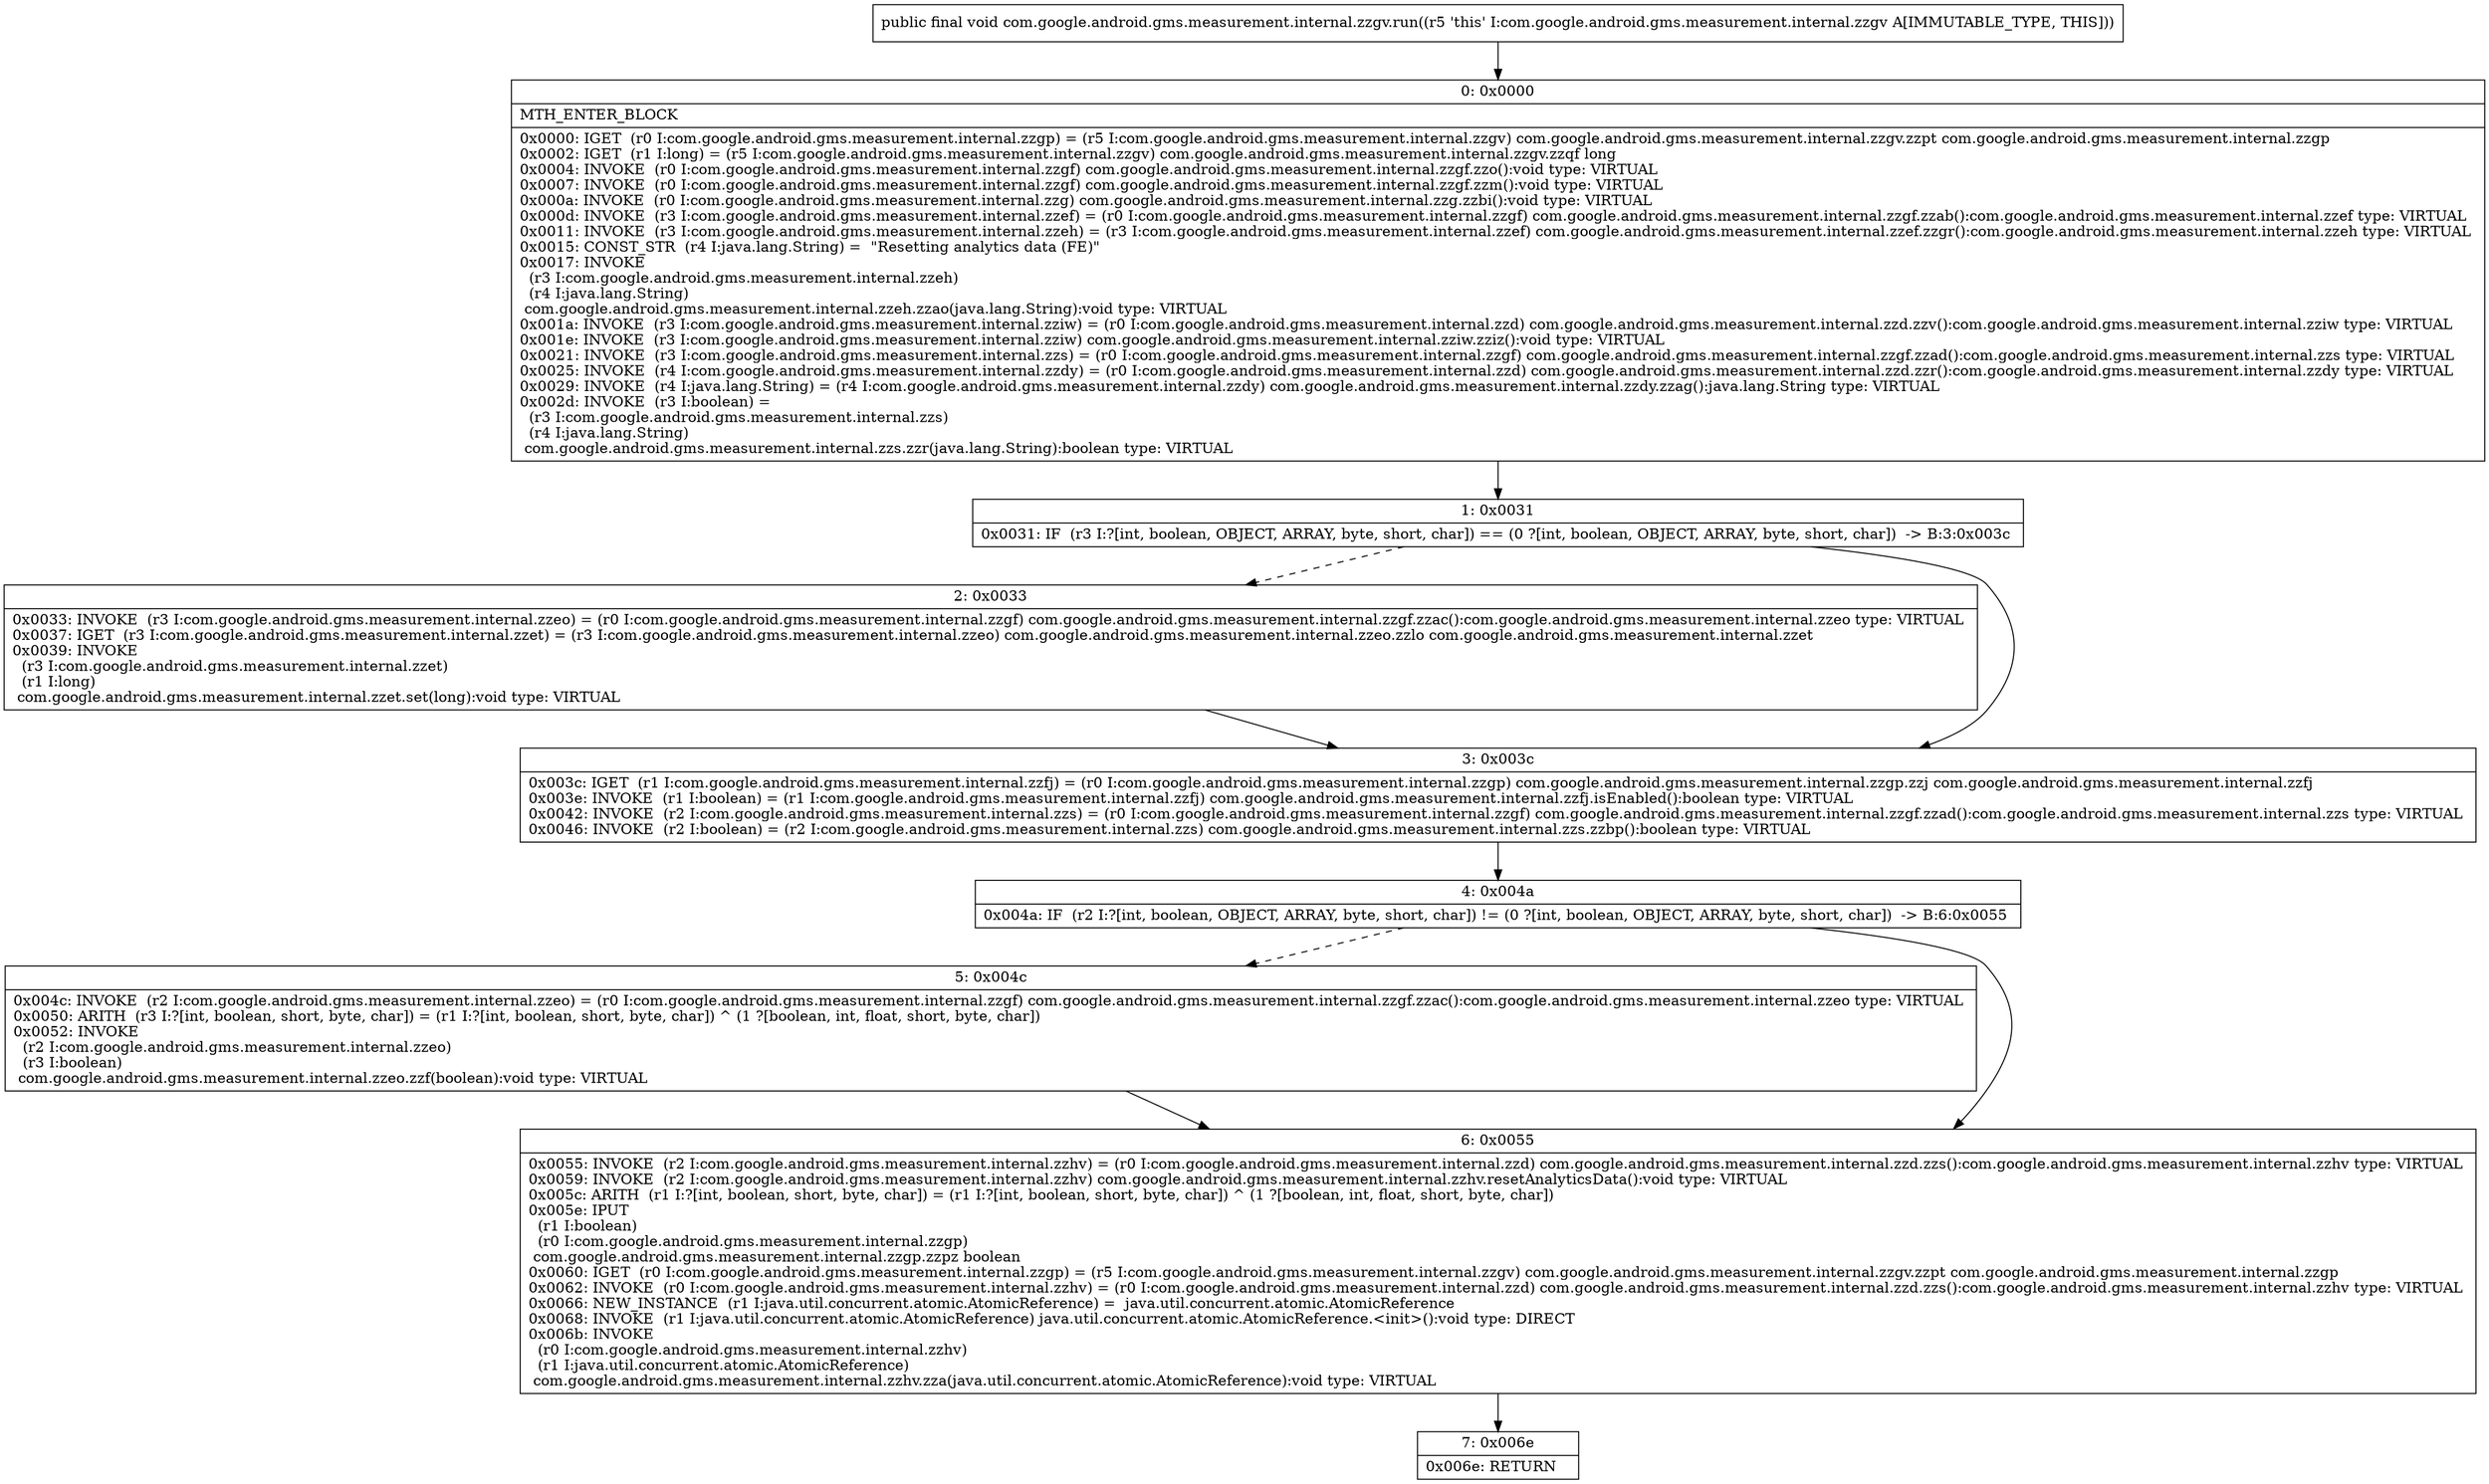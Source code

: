 digraph "CFG forcom.google.android.gms.measurement.internal.zzgv.run()V" {
Node_0 [shape=record,label="{0\:\ 0x0000|MTH_ENTER_BLOCK\l|0x0000: IGET  (r0 I:com.google.android.gms.measurement.internal.zzgp) = (r5 I:com.google.android.gms.measurement.internal.zzgv) com.google.android.gms.measurement.internal.zzgv.zzpt com.google.android.gms.measurement.internal.zzgp \l0x0002: IGET  (r1 I:long) = (r5 I:com.google.android.gms.measurement.internal.zzgv) com.google.android.gms.measurement.internal.zzgv.zzqf long \l0x0004: INVOKE  (r0 I:com.google.android.gms.measurement.internal.zzgf) com.google.android.gms.measurement.internal.zzgf.zzo():void type: VIRTUAL \l0x0007: INVOKE  (r0 I:com.google.android.gms.measurement.internal.zzgf) com.google.android.gms.measurement.internal.zzgf.zzm():void type: VIRTUAL \l0x000a: INVOKE  (r0 I:com.google.android.gms.measurement.internal.zzg) com.google.android.gms.measurement.internal.zzg.zzbi():void type: VIRTUAL \l0x000d: INVOKE  (r3 I:com.google.android.gms.measurement.internal.zzef) = (r0 I:com.google.android.gms.measurement.internal.zzgf) com.google.android.gms.measurement.internal.zzgf.zzab():com.google.android.gms.measurement.internal.zzef type: VIRTUAL \l0x0011: INVOKE  (r3 I:com.google.android.gms.measurement.internal.zzeh) = (r3 I:com.google.android.gms.measurement.internal.zzef) com.google.android.gms.measurement.internal.zzef.zzgr():com.google.android.gms.measurement.internal.zzeh type: VIRTUAL \l0x0015: CONST_STR  (r4 I:java.lang.String) =  \"Resetting analytics data (FE)\" \l0x0017: INVOKE  \l  (r3 I:com.google.android.gms.measurement.internal.zzeh)\l  (r4 I:java.lang.String)\l com.google.android.gms.measurement.internal.zzeh.zzao(java.lang.String):void type: VIRTUAL \l0x001a: INVOKE  (r3 I:com.google.android.gms.measurement.internal.zziw) = (r0 I:com.google.android.gms.measurement.internal.zzd) com.google.android.gms.measurement.internal.zzd.zzv():com.google.android.gms.measurement.internal.zziw type: VIRTUAL \l0x001e: INVOKE  (r3 I:com.google.android.gms.measurement.internal.zziw) com.google.android.gms.measurement.internal.zziw.zziz():void type: VIRTUAL \l0x0021: INVOKE  (r3 I:com.google.android.gms.measurement.internal.zzs) = (r0 I:com.google.android.gms.measurement.internal.zzgf) com.google.android.gms.measurement.internal.zzgf.zzad():com.google.android.gms.measurement.internal.zzs type: VIRTUAL \l0x0025: INVOKE  (r4 I:com.google.android.gms.measurement.internal.zzdy) = (r0 I:com.google.android.gms.measurement.internal.zzd) com.google.android.gms.measurement.internal.zzd.zzr():com.google.android.gms.measurement.internal.zzdy type: VIRTUAL \l0x0029: INVOKE  (r4 I:java.lang.String) = (r4 I:com.google.android.gms.measurement.internal.zzdy) com.google.android.gms.measurement.internal.zzdy.zzag():java.lang.String type: VIRTUAL \l0x002d: INVOKE  (r3 I:boolean) = \l  (r3 I:com.google.android.gms.measurement.internal.zzs)\l  (r4 I:java.lang.String)\l com.google.android.gms.measurement.internal.zzs.zzr(java.lang.String):boolean type: VIRTUAL \l}"];
Node_1 [shape=record,label="{1\:\ 0x0031|0x0031: IF  (r3 I:?[int, boolean, OBJECT, ARRAY, byte, short, char]) == (0 ?[int, boolean, OBJECT, ARRAY, byte, short, char])  \-\> B:3:0x003c \l}"];
Node_2 [shape=record,label="{2\:\ 0x0033|0x0033: INVOKE  (r3 I:com.google.android.gms.measurement.internal.zzeo) = (r0 I:com.google.android.gms.measurement.internal.zzgf) com.google.android.gms.measurement.internal.zzgf.zzac():com.google.android.gms.measurement.internal.zzeo type: VIRTUAL \l0x0037: IGET  (r3 I:com.google.android.gms.measurement.internal.zzet) = (r3 I:com.google.android.gms.measurement.internal.zzeo) com.google.android.gms.measurement.internal.zzeo.zzlo com.google.android.gms.measurement.internal.zzet \l0x0039: INVOKE  \l  (r3 I:com.google.android.gms.measurement.internal.zzet)\l  (r1 I:long)\l com.google.android.gms.measurement.internal.zzet.set(long):void type: VIRTUAL \l}"];
Node_3 [shape=record,label="{3\:\ 0x003c|0x003c: IGET  (r1 I:com.google.android.gms.measurement.internal.zzfj) = (r0 I:com.google.android.gms.measurement.internal.zzgp) com.google.android.gms.measurement.internal.zzgp.zzj com.google.android.gms.measurement.internal.zzfj \l0x003e: INVOKE  (r1 I:boolean) = (r1 I:com.google.android.gms.measurement.internal.zzfj) com.google.android.gms.measurement.internal.zzfj.isEnabled():boolean type: VIRTUAL \l0x0042: INVOKE  (r2 I:com.google.android.gms.measurement.internal.zzs) = (r0 I:com.google.android.gms.measurement.internal.zzgf) com.google.android.gms.measurement.internal.zzgf.zzad():com.google.android.gms.measurement.internal.zzs type: VIRTUAL \l0x0046: INVOKE  (r2 I:boolean) = (r2 I:com.google.android.gms.measurement.internal.zzs) com.google.android.gms.measurement.internal.zzs.zzbp():boolean type: VIRTUAL \l}"];
Node_4 [shape=record,label="{4\:\ 0x004a|0x004a: IF  (r2 I:?[int, boolean, OBJECT, ARRAY, byte, short, char]) != (0 ?[int, boolean, OBJECT, ARRAY, byte, short, char])  \-\> B:6:0x0055 \l}"];
Node_5 [shape=record,label="{5\:\ 0x004c|0x004c: INVOKE  (r2 I:com.google.android.gms.measurement.internal.zzeo) = (r0 I:com.google.android.gms.measurement.internal.zzgf) com.google.android.gms.measurement.internal.zzgf.zzac():com.google.android.gms.measurement.internal.zzeo type: VIRTUAL \l0x0050: ARITH  (r3 I:?[int, boolean, short, byte, char]) = (r1 I:?[int, boolean, short, byte, char]) ^ (1 ?[boolean, int, float, short, byte, char]) \l0x0052: INVOKE  \l  (r2 I:com.google.android.gms.measurement.internal.zzeo)\l  (r3 I:boolean)\l com.google.android.gms.measurement.internal.zzeo.zzf(boolean):void type: VIRTUAL \l}"];
Node_6 [shape=record,label="{6\:\ 0x0055|0x0055: INVOKE  (r2 I:com.google.android.gms.measurement.internal.zzhv) = (r0 I:com.google.android.gms.measurement.internal.zzd) com.google.android.gms.measurement.internal.zzd.zzs():com.google.android.gms.measurement.internal.zzhv type: VIRTUAL \l0x0059: INVOKE  (r2 I:com.google.android.gms.measurement.internal.zzhv) com.google.android.gms.measurement.internal.zzhv.resetAnalyticsData():void type: VIRTUAL \l0x005c: ARITH  (r1 I:?[int, boolean, short, byte, char]) = (r1 I:?[int, boolean, short, byte, char]) ^ (1 ?[boolean, int, float, short, byte, char]) \l0x005e: IPUT  \l  (r1 I:boolean)\l  (r0 I:com.google.android.gms.measurement.internal.zzgp)\l com.google.android.gms.measurement.internal.zzgp.zzpz boolean \l0x0060: IGET  (r0 I:com.google.android.gms.measurement.internal.zzgp) = (r5 I:com.google.android.gms.measurement.internal.zzgv) com.google.android.gms.measurement.internal.zzgv.zzpt com.google.android.gms.measurement.internal.zzgp \l0x0062: INVOKE  (r0 I:com.google.android.gms.measurement.internal.zzhv) = (r0 I:com.google.android.gms.measurement.internal.zzd) com.google.android.gms.measurement.internal.zzd.zzs():com.google.android.gms.measurement.internal.zzhv type: VIRTUAL \l0x0066: NEW_INSTANCE  (r1 I:java.util.concurrent.atomic.AtomicReference) =  java.util.concurrent.atomic.AtomicReference \l0x0068: INVOKE  (r1 I:java.util.concurrent.atomic.AtomicReference) java.util.concurrent.atomic.AtomicReference.\<init\>():void type: DIRECT \l0x006b: INVOKE  \l  (r0 I:com.google.android.gms.measurement.internal.zzhv)\l  (r1 I:java.util.concurrent.atomic.AtomicReference)\l com.google.android.gms.measurement.internal.zzhv.zza(java.util.concurrent.atomic.AtomicReference):void type: VIRTUAL \l}"];
Node_7 [shape=record,label="{7\:\ 0x006e|0x006e: RETURN   \l}"];
MethodNode[shape=record,label="{public final void com.google.android.gms.measurement.internal.zzgv.run((r5 'this' I:com.google.android.gms.measurement.internal.zzgv A[IMMUTABLE_TYPE, THIS])) }"];
MethodNode -> Node_0;
Node_0 -> Node_1;
Node_1 -> Node_2[style=dashed];
Node_1 -> Node_3;
Node_2 -> Node_3;
Node_3 -> Node_4;
Node_4 -> Node_5[style=dashed];
Node_4 -> Node_6;
Node_5 -> Node_6;
Node_6 -> Node_7;
}

